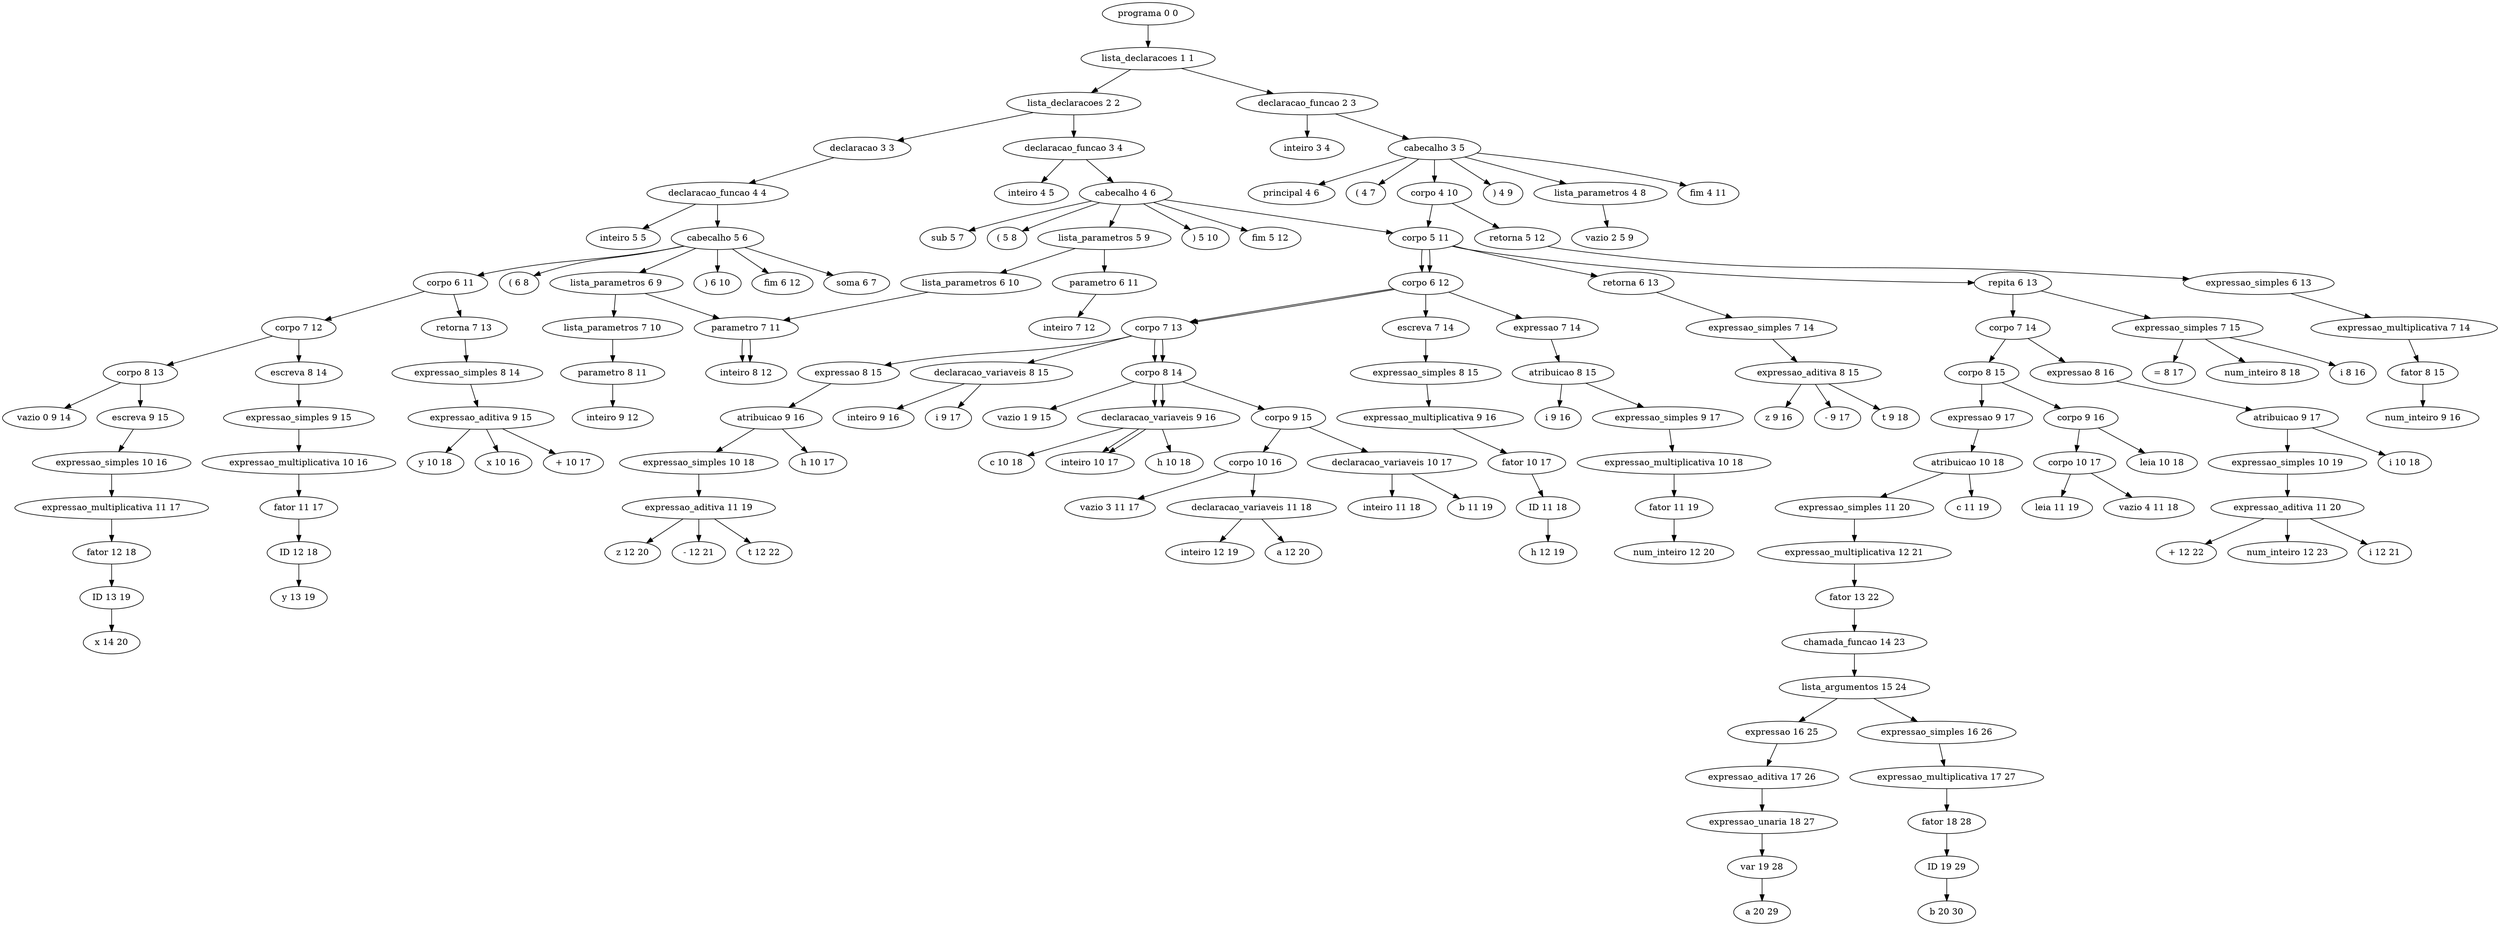 digraph G {
	"programa 0 0" -> "lista_declaracoes 1 1"
	"lista_declaracoes 1 1" -> "lista_declaracoes 2 2"
	"lista_declaracoes 2 2" -> "declaracao 3 3"
	"declaracao 3 3" -> "declaracao_funcao 4 4"
	"declaracao_funcao 4 4" -> "inteiro 5 5"
	"declaracao_funcao 4 4" -> "cabecalho 5 6"
	"cabecalho 5 6" -> "soma 6 7"
	"cabecalho 5 6" -> "( 6 8"
	"cabecalho 5 6" -> "lista_parametros 6 9"
	"lista_parametros 6 9" -> "lista_parametros 7 10"
	"lista_parametros 7 10" -> "parametro 8 11"
	"parametro 8 11" -> "inteiro 9 12"
	"lista_parametros 6 9" -> "parametro 7 11"
	"parametro 7 11" -> "inteiro 8 12"
	"cabecalho 5 6" -> ") 6 10"
	"cabecalho 5 6" -> "corpo 6 11"
	"corpo 6 11" -> "corpo 7 12"
	"corpo 7 12" -> "corpo 8 13"
	"corpo 8 13" -> "vazio 0 9 14"
	"corpo 8 13" -> "escreva 9 15"
	"escreva 9 15" -> "expressao_simples 10 16"
	"expressao_simples 10 16" -> "expressao_multiplicativa 11 17"
	"expressao_multiplicativa 11 17" -> "fator 12 18"
	"fator 12 18" -> "ID 13 19"
	"ID 13 19" -> "x 14 20"
	"corpo 7 12" -> "escreva 8 14"
	"escreva 8 14" -> "expressao_simples 9 15"
	"expressao_simples 9 15" -> "expressao_multiplicativa 10 16"
	"expressao_multiplicativa 10 16" -> "fator 11 17"
	"fator 11 17" -> "ID 12 18"
	"ID 12 18" -> "y 13 19"
	"corpo 6 11" -> "retorna 7 13"
	"retorna 7 13" -> "expressao_simples 8 14"
	"expressao_simples 8 14" -> "expressao_aditiva 9 15"
	"expressao_aditiva 9 15" -> "x 10 16"
	"expressao_aditiva 9 15" -> "+ 10 17"
	"expressao_aditiva 9 15" -> "y 10 18"
	"cabecalho 5 6" -> "fim 6 12"
	"lista_declaracoes 2 2" -> "declaracao_funcao 3 4"
	"declaracao_funcao 3 4" -> "inteiro 4 5"
	"declaracao_funcao 3 4" -> "cabecalho 4 6"
	"cabecalho 4 6" -> "sub 5 7"
	"cabecalho 4 6" -> "( 5 8"
	"cabecalho 4 6" -> "lista_parametros 5 9"
	"lista_parametros 5 9" -> "lista_parametros 6 10"
	"lista_parametros 6 10" -> "parametro 7 11"
	"parametro 7 11" -> "inteiro 8 12"
	"lista_parametros 5 9" -> "parametro 6 11"
	"parametro 6 11" -> "inteiro 7 12"
	"cabecalho 4 6" -> ") 5 10"
	"cabecalho 4 6" -> "corpo 5 11"
	"corpo 5 11" -> "corpo 6 12"
	"corpo 6 12" -> "corpo 7 13"
	"corpo 7 13" -> "corpo 8 14"
	"corpo 8 14" -> "vazio 1 9 15"
	"corpo 8 14" -> "declaracao_variaveis 9 16"
	"declaracao_variaveis 9 16" -> "inteiro 10 17"
	"declaracao_variaveis 9 16" -> "h 10 18"
	"corpo 7 13" -> "expressao 8 15"
	"expressao 8 15" -> "atribuicao 9 16"
	"atribuicao 9 16" -> "h 10 17"
	"atribuicao 9 16" -> "expressao_simples 10 18"
	"expressao_simples 10 18" -> "expressao_aditiva 11 19"
	"expressao_aditiva 11 19" -> "z 12 20"
	"expressao_aditiva 11 19" -> "- 12 21"
	"expressao_aditiva 11 19" -> "t 12 22"
	"corpo 6 12" -> "escreva 7 14"
	"escreva 7 14" -> "expressao_simples 8 15"
	"expressao_simples 8 15" -> "expressao_multiplicativa 9 16"
	"expressao_multiplicativa 9 16" -> "fator 10 17"
	"fator 10 17" -> "ID 11 18"
	"ID 11 18" -> "h 12 19"
	"corpo 5 11" -> "retorna 6 13"
	"retorna 6 13" -> "expressao_simples 7 14"
	"expressao_simples 7 14" -> "expressao_aditiva 8 15"
	"expressao_aditiva 8 15" -> "z 9 16"
	"expressao_aditiva 8 15" -> "- 9 17"
	"expressao_aditiva 8 15" -> "t 9 18"
	"cabecalho 4 6" -> "fim 5 12"
	"lista_declaracoes 1 1" -> "declaracao_funcao 2 3"
	"declaracao_funcao 2 3" -> "inteiro 3 4"
	"declaracao_funcao 2 3" -> "cabecalho 3 5"
	"cabecalho 3 5" -> "principal 4 6"
	"cabecalho 3 5" -> "( 4 7"
	"cabecalho 3 5" -> "lista_parametros 4 8"
	"lista_parametros 4 8" -> "vazio 2 5 9"
	"cabecalho 3 5" -> ") 4 9"
	"cabecalho 3 5" -> "corpo 4 10"
	"corpo 4 10" -> "corpo 5 11"
	"corpo 5 11" -> "corpo 6 12"
	"corpo 6 12" -> "corpo 7 13"
	"corpo 7 13" -> "corpo 8 14"
	"corpo 8 14" -> "corpo 9 15"
	"corpo 9 15" -> "corpo 10 16"
	"corpo 10 16" -> "vazio 3 11 17"
	"corpo 10 16" -> "declaracao_variaveis 11 18"
	"declaracao_variaveis 11 18" -> "inteiro 12 19"
	"declaracao_variaveis 11 18" -> "a 12 20"
	"corpo 9 15" -> "declaracao_variaveis 10 17"
	"declaracao_variaveis 10 17" -> "inteiro 11 18"
	"declaracao_variaveis 10 17" -> "b 11 19"
	"corpo 8 14" -> "declaracao_variaveis 9 16"
	"declaracao_variaveis 9 16" -> "inteiro 10 17"
	"declaracao_variaveis 9 16" -> "c 10 18"
	"corpo 7 13" -> "declaracao_variaveis 8 15"
	"declaracao_variaveis 8 15" -> "inteiro 9 16"
	"declaracao_variaveis 8 15" -> "i 9 17"
	"corpo 6 12" -> "expressao 7 14"
	"expressao 7 14" -> "atribuicao 8 15"
	"atribuicao 8 15" -> "i 9 16"
	"atribuicao 8 15" -> "expressao_simples 9 17"
	"expressao_simples 9 17" -> "expressao_multiplicativa 10 18"
	"expressao_multiplicativa 10 18" -> "fator 11 19"
	"fator 11 19" -> "num_inteiro 12 20"
	"corpo 5 11" -> "repita 6 13"
	"repita 6 13" -> "corpo 7 14"
	"corpo 7 14" -> "corpo 8 15"
	"corpo 8 15" -> "corpo 9 16"
	"corpo 9 16" -> "corpo 10 17"
	"corpo 10 17" -> "vazio 4 11 18"
	"corpo 10 17" -> "leia 11 19"
	"corpo 9 16" -> "leia 10 18"
	"corpo 8 15" -> "expressao 9 17"
	"expressao 9 17" -> "atribuicao 10 18"
	"atribuicao 10 18" -> "c 11 19"
	"atribuicao 10 18" -> "expressao_simples 11 20"
	"expressao_simples 11 20" -> "expressao_multiplicativa 12 21"
	"expressao_multiplicativa 12 21" -> "fator 13 22"
	"fator 13 22" -> "chamada_funcao 14 23"
	"chamada_funcao 14 23" -> "lista_argumentos 15 24"
	"lista_argumentos 15 24" -> "expressao 16 25"
	"expressao 16 25" -> "expressao_aditiva 17 26"
	"expressao_aditiva 17 26" -> "expressao_unaria 18 27"
	"expressao_unaria 18 27" -> "var 19 28"
	"var 19 28" -> "a 20 29"
	"lista_argumentos 15 24" -> "expressao_simples 16 26"
	"expressao_simples 16 26" -> "expressao_multiplicativa 17 27"
	"expressao_multiplicativa 17 27" -> "fator 18 28"
	"fator 18 28" -> "ID 19 29"
	"ID 19 29" -> "b 20 30"
	"corpo 7 14" -> "expressao 8 16"
	"expressao 8 16" -> "atribuicao 9 17"
	"atribuicao 9 17" -> "i 10 18"
	"atribuicao 9 17" -> "expressao_simples 10 19"
	"expressao_simples 10 19" -> "expressao_aditiva 11 20"
	"expressao_aditiva 11 20" -> "i 12 21"
	"expressao_aditiva 11 20" -> "+ 12 22"
	"expressao_aditiva 11 20" -> "num_inteiro 12 23"
	"repita 6 13" -> "expressao_simples 7 15"
	"expressao_simples 7 15" -> "i 8 16"
	"expressao_simples 7 15" -> "= 8 17"
	"expressao_simples 7 15" -> "num_inteiro 8 18"
	"corpo 4 10" -> "retorna 5 12"
	"retorna 5 12" -> "expressao_simples 6 13"
	"expressao_simples 6 13" -> "expressao_multiplicativa 7 14"
	"expressao_multiplicativa 7 14" -> "fator 8 15"
	"fator 8 15" -> "num_inteiro 9 16"
	"cabecalho 3 5" -> "fim 4 11"
}
